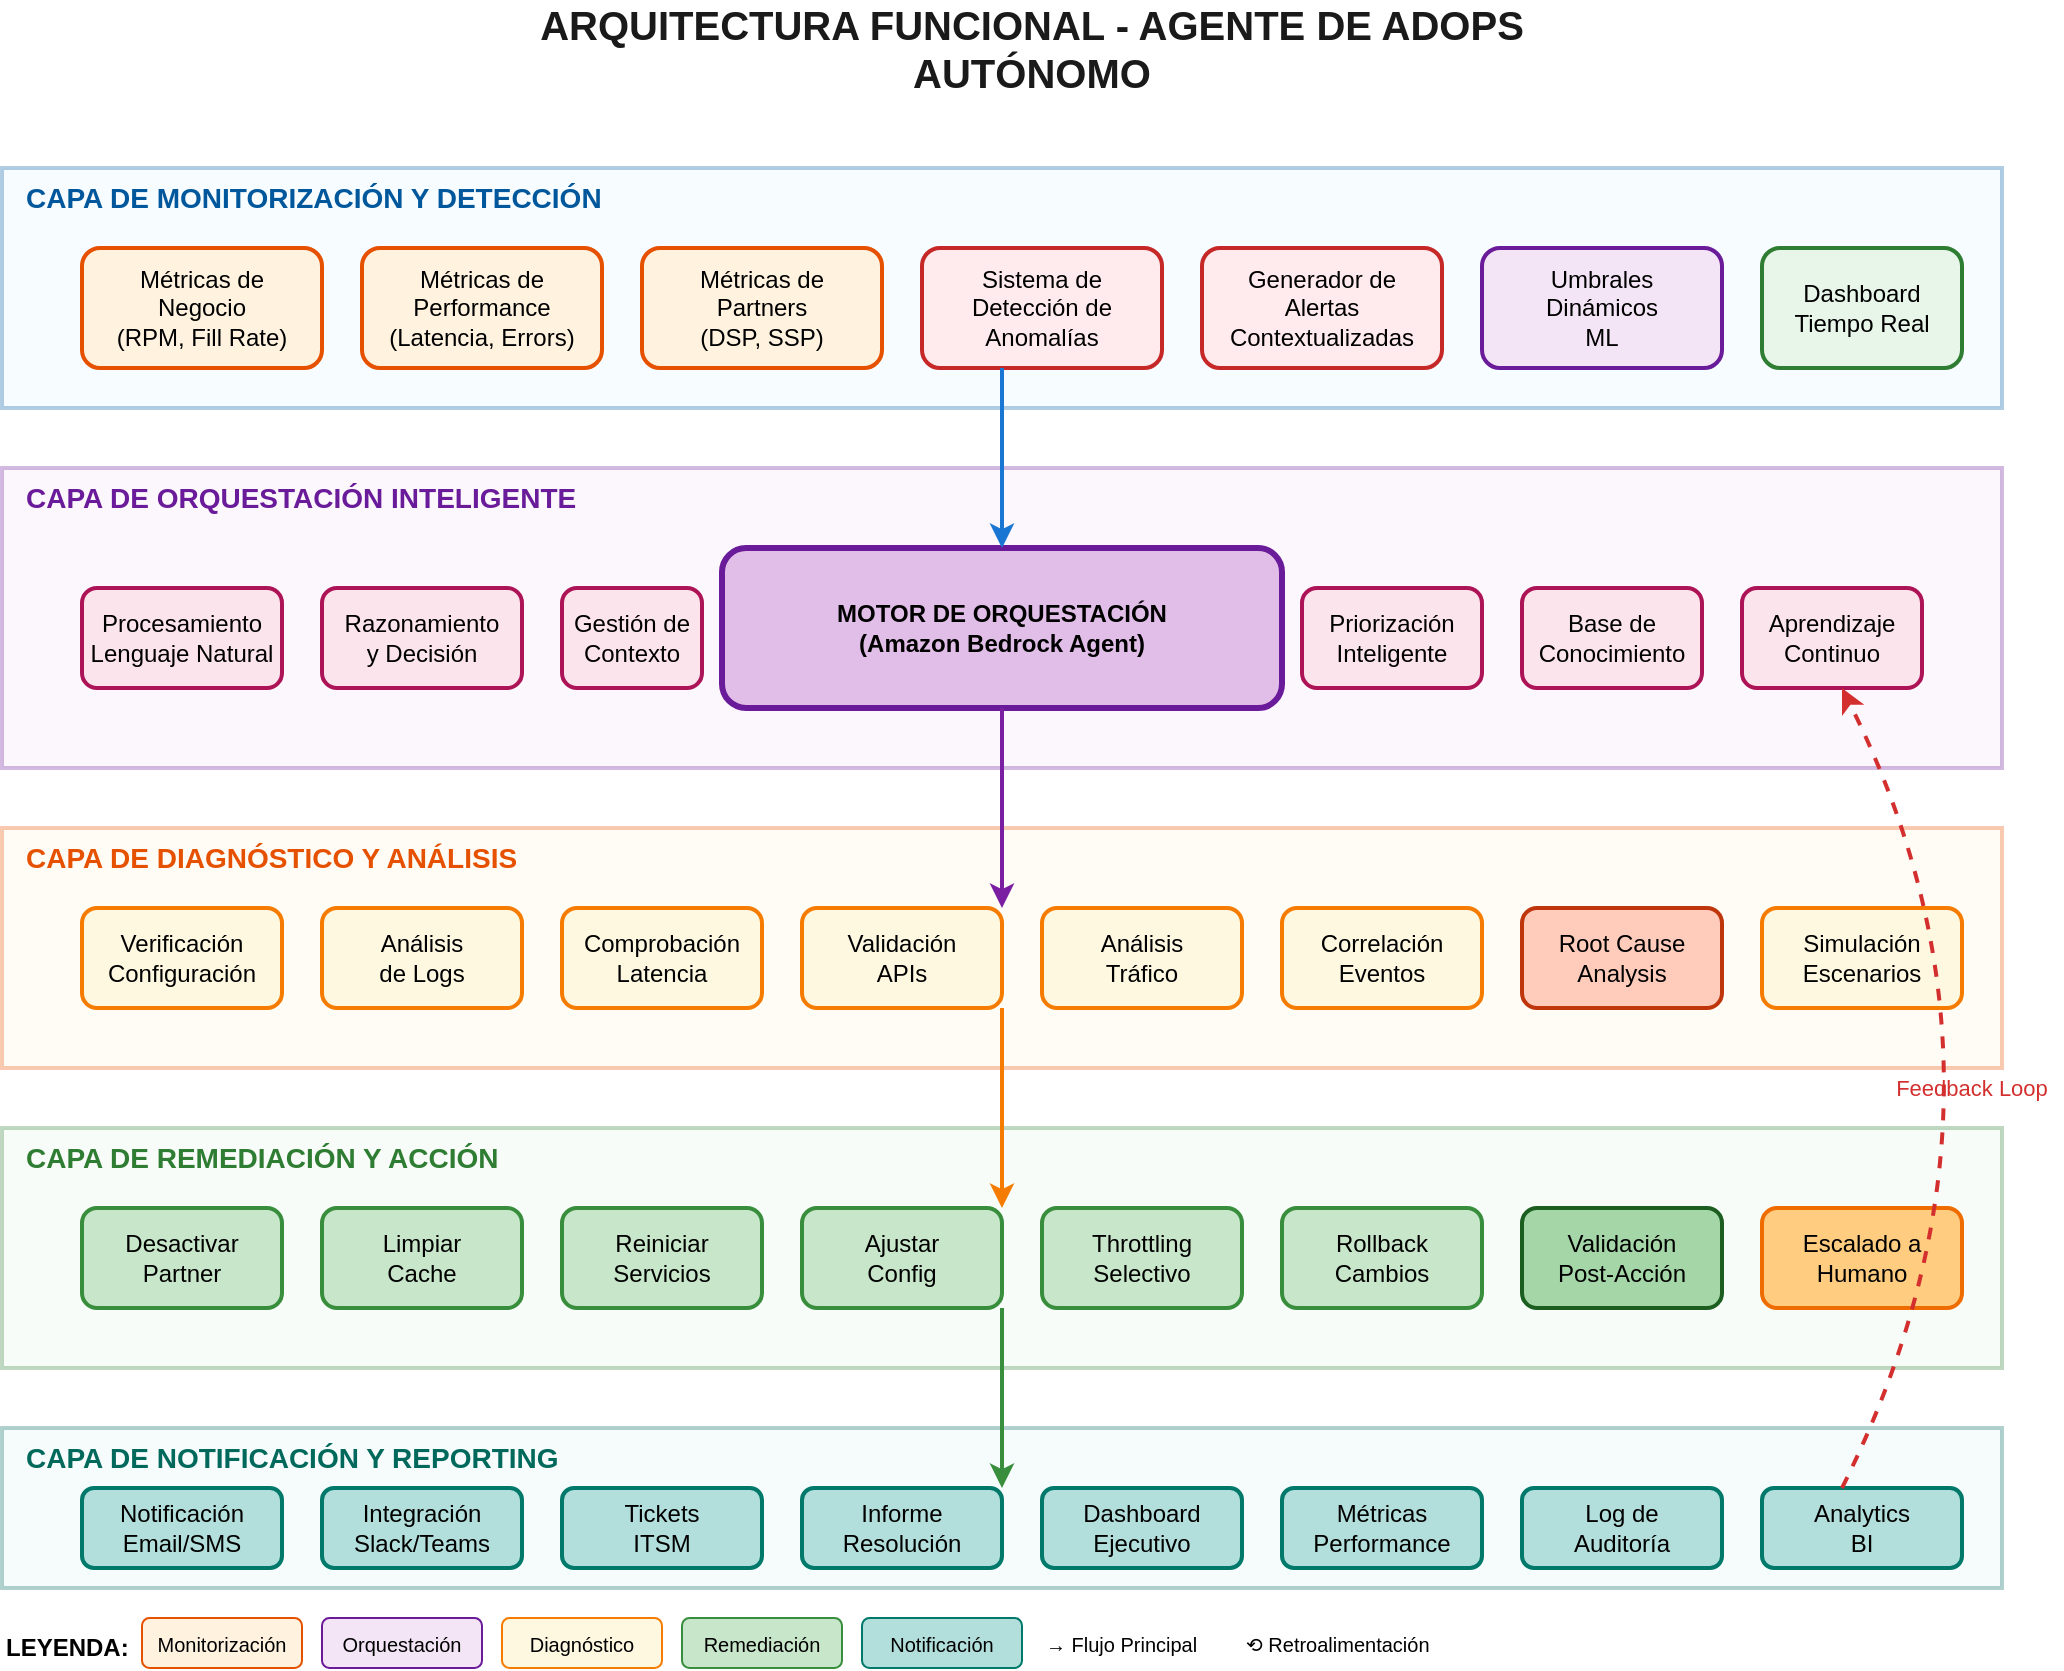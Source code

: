 <?xml version="1.0" encoding="UTF-8"?>
<mxfile version="21.0.0" type="device">
  <diagram name="Arquitectura Funcional - Agente AdOps Autónomo" id="arquitectura-funcional">
    <mxGraphModel dx="1422" dy="754" grid="1" gridSize="10" guides="1" tooltips="1" connect="1" arrows="1" fold="1" page="1" pageScale="1" pageWidth="1169" pageHeight="827" math="0" shadow="0">
      <root>
        <mxCell id="0" />
        <mxCell id="1" parent="0" />

        <!-- Título -->
        <mxCell id="title-1" value="ARQUITECTURA FUNCIONAL - AGENTE DE ADOPS AUTÓNOMO" style="text;html=1;strokeColor=none;fillColor=none;align=center;verticalAlign=middle;whiteSpace=wrap;rounded=0;fontSize=20;fontStyle=1;fontColor=#1a1a1a;" parent="1" vertex="1">
          <mxGeometry x="320" y="20" width="550" height="40" as="geometry" />
        </mxCell>

        <!-- Capa 1: Monitorización y Detección -->
        <mxCell id="layer-1" value="" style="rounded=0;whiteSpace=wrap;html=1;fillColor=#e1f5fe;strokeColor=#01579b;strokeWidth=2;opacity=30;" parent="1" vertex="1">
          <mxGeometry x="80" y="100" width="1000" height="120" as="geometry" />
        </mxCell>

        <mxCell id="layer-1-title" value="CAPA DE MONITORIZACIÓN Y DETECCIÓN" style="text;html=1;strokeColor=none;fillColor=none;align=left;verticalAlign=middle;whiteSpace=wrap;rounded=0;fontStyle=1;fontSize=14;fontColor=#01579b;" parent="1" vertex="1">
          <mxGeometry x="90" y="105" width="320" height="20" as="geometry" />
        </mxCell>

        <!-- Componentes de Monitorización -->
        <mxCell id="metric-1" value="Métricas de&lt;br&gt;Negocio&lt;br&gt;(RPM, Fill Rate)" style="rounded=1;whiteSpace=wrap;html=1;fillColor=#fff3e0;strokeColor=#e65100;strokeWidth=2;" parent="1" vertex="1">
          <mxGeometry x="120" y="140" width="120" height="60" as="geometry" />
        </mxCell>

        <mxCell id="metric-2" value="Métricas de&lt;br&gt;Performance&lt;br&gt;(Latencia, Errors)" style="rounded=1;whiteSpace=wrap;html=1;fillColor=#fff3e0;strokeColor=#e65100;strokeWidth=2;" parent="1" vertex="1">
          <mxGeometry x="260" y="140" width="120" height="60" as="geometry" />
        </mxCell>

        <mxCell id="metric-3" value="Métricas de&lt;br&gt;Partners&lt;br&gt;(DSP, SSP)" style="rounded=1;whiteSpace=wrap;html=1;fillColor=#fff3e0;strokeColor=#e65100;strokeWidth=2;" parent="1" vertex="1">
          <mxGeometry x="400" y="140" width="120" height="60" as="geometry" />
        </mxCell>

        <mxCell id="detection-1" value="Sistema de&lt;br&gt;Detección de&lt;br&gt;Anomalías" style="rounded=1;whiteSpace=wrap;html=1;fillColor=#ffebee;strokeColor=#c62828;strokeWidth=2;" parent="1" vertex="1">
          <mxGeometry x="540" y="140" width="120" height="60" as="geometry" />
        </mxCell>

        <mxCell id="alert-1" value="Generador de&lt;br&gt;Alertas&lt;br&gt;Contextualizadas" style="rounded=1;whiteSpace=wrap;html=1;fillColor=#ffebee;strokeColor=#c62828;strokeWidth=2;" parent="1" vertex="1">
          <mxGeometry x="680" y="140" width="120" height="60" as="geometry" />
        </mxCell>

        <mxCell id="threshold-1" value="Umbrales&lt;br&gt;Dinámicos&lt;br&gt;ML" style="rounded=1;whiteSpace=wrap;html=1;fillColor=#f3e5f5;strokeColor=#6a1b9a;strokeWidth=2;" parent="1" vertex="1">
          <mxGeometry x="820" y="140" width="120" height="60" as="geometry" />
        </mxCell>

        <mxCell id="dashboard-1" value="Dashboard&lt;br&gt;Tiempo Real" style="rounded=1;whiteSpace=wrap;html=1;fillColor=#e8f5e9;strokeColor=#2e7d32;strokeWidth=2;" parent="1" vertex="1">
          <mxGeometry x="960" y="140" width="100" height="60" as="geometry" />
        </mxCell>

        <!-- Capa 2: Orquestación Inteligente -->
        <mxCell id="layer-2" value="" style="rounded=0;whiteSpace=wrap;html=1;fillColor=#f3e5f5;strokeColor=#6a1b9a;strokeWidth=2;opacity=30;" parent="1" vertex="1">
          <mxGeometry x="80" y="250" width="1000" height="150" as="geometry" />
        </mxCell>

        <mxCell id="layer-2-title" value="CAPA DE ORQUESTACIÓN INTELIGENTE" style="text;html=1;strokeColor=none;fillColor=none;align=left;verticalAlign=middle;whiteSpace=wrap;rounded=0;fontStyle=1;fontSize=14;fontColor=#6a1b9a;" parent="1" vertex="1">
          <mxGeometry x="90" y="255" width="300" height="20" as="geometry" />
        </mxCell>

        <!-- Motor de Orquestación -->
        <mxCell id="orchestrator" value="MOTOR DE ORQUESTACIÓN&lt;br&gt;(Amazon Bedrock Agent)" style="rounded=1;whiteSpace=wrap;html=1;fillColor=#e1bee7;strokeColor=#6a1b9a;strokeWidth=3;fontSize=12;fontStyle=1;" parent="1" vertex="1">
          <mxGeometry x="440" y="290" width="280" height="80" as="geometry" />
        </mxCell>

        <!-- Componentes del Orquestador -->
        <mxCell id="nlp-1" value="Procesamiento&lt;br&gt;Lenguaje Natural" style="rounded=1;whiteSpace=wrap;html=1;fillColor=#fce4ec;strokeColor=#ad1457;strokeWidth=2;" parent="1" vertex="1">
          <mxGeometry x="120" y="310" width="100" height="50" as="geometry" />
        </mxCell>

        <mxCell id="reasoning-1" value="Razonamiento&lt;br&gt;y Decisión" style="rounded=1;whiteSpace=wrap;html=1;fillColor=#fce4ec;strokeColor=#ad1457;strokeWidth=2;" parent="1" vertex="1">
          <mxGeometry x="240" y="310" width="100" height="50" as="geometry" />
        </mxCell>

        <mxCell id="context-1" value="Gestión de&lt;br&gt;Contexto" style="rounded=1;whiteSpace=wrap;html=1;fillColor=#fce4ec;strokeColor=#ad1457;strokeWidth=2;" parent="1" vertex="1">
          <mxGeometry x="360" y="310" width="70" height="50" as="geometry" />
        </mxCell>

        <mxCell id="priority-1" value="Priorización&lt;br&gt;Inteligente" style="rounded=1;whiteSpace=wrap;html=1;fillColor=#fce4ec;strokeColor=#ad1457;strokeWidth=2;" parent="1" vertex="1">
          <mxGeometry x="730" y="310" width="90" height="50" as="geometry" />
        </mxCell>

        <mxCell id="knowledge-1" value="Base de&lt;br&gt;Conocimiento" style="rounded=1;whiteSpace=wrap;html=1;fillColor=#fce4ec;strokeColor=#ad1457;strokeWidth=2;" parent="1" vertex="1">
          <mxGeometry x="840" y="310" width="90" height="50" as="geometry" />
        </mxCell>

        <mxCell id="learning-1" value="Aprendizaje&lt;br&gt;Continuo" style="rounded=1;whiteSpace=wrap;html=1;fillColor=#fce4ec;strokeColor=#ad1457;strokeWidth=2;" parent="1" vertex="1">
          <mxGeometry x="950" y="310" width="90" height="50" as="geometry" />
        </mxCell>

        <!-- Capa 3: Diagnóstico y Análisis -->
        <mxCell id="layer-3" value="" style="rounded=0;whiteSpace=wrap;html=1;fillColor=#fff3e0;strokeColor=#e65100;strokeWidth=2;opacity=30;" parent="1" vertex="1">
          <mxGeometry x="80" y="430" width="1000" height="120" as="geometry" />
        </mxCell>

        <mxCell id="layer-3-title" value="CAPA DE DIAGNÓSTICO Y ANÁLISIS" style="text;html=1;strokeColor=none;fillColor=none;align=left;verticalAlign=middle;whiteSpace=wrap;rounded=0;fontStyle=1;fontSize=14;fontColor=#e65100;" parent="1" vertex="1">
          <mxGeometry x="90" y="435" width="280" height="20" as="geometry" />
        </mxCell>

        <!-- Herramientas de Diagnóstico -->
        <mxCell id="tool-1" value="Verificación&lt;br&gt;Configuración" style="rounded=1;whiteSpace=wrap;html=1;fillColor=#fff8e1;strokeColor=#f57c00;strokeWidth=2;" parent="1" vertex="1">
          <mxGeometry x="120" y="470" width="100" height="50" as="geometry" />
        </mxCell>

        <mxCell id="tool-2" value="Análisis&lt;br&gt;de Logs" style="rounded=1;whiteSpace=wrap;html=1;fillColor=#fff8e1;strokeColor=#f57c00;strokeWidth=2;" parent="1" vertex="1">
          <mxGeometry x="240" y="470" width="100" height="50" as="geometry" />
        </mxCell>

        <mxCell id="tool-3" value="Comprobación&lt;br&gt;Latencia" style="rounded=1;whiteSpace=wrap;html=1;fillColor=#fff8e1;strokeColor=#f57c00;strokeWidth=2;" parent="1" vertex="1">
          <mxGeometry x="360" y="470" width="100" height="50" as="geometry" />
        </mxCell>

        <mxCell id="tool-4" value="Validación&lt;br&gt;APIs" style="rounded=1;whiteSpace=wrap;html=1;fillColor=#fff8e1;strokeColor=#f57c00;strokeWidth=2;" parent="1" vertex="1">
          <mxGeometry x="480" y="470" width="100" height="50" as="geometry" />
        </mxCell>

        <mxCell id="tool-5" value="Análisis&lt;br&gt;Tráfico" style="rounded=1;whiteSpace=wrap;html=1;fillColor=#fff8e1;strokeColor=#f57c00;strokeWidth=2;" parent="1" vertex="1">
          <mxGeometry x="600" y="470" width="100" height="50" as="geometry" />
        </mxCell>

        <mxCell id="tool-6" value="Correlación&lt;br&gt;Eventos" style="rounded=1;whiteSpace=wrap;html=1;fillColor=#fff8e1;strokeColor=#f57c00;strokeWidth=2;" parent="1" vertex="1">
          <mxGeometry x="720" y="470" width="100" height="50" as="geometry" />
        </mxCell>

        <mxCell id="tool-7" value="Root Cause&lt;br&gt;Analysis" style="rounded=1;whiteSpace=wrap;html=1;fillColor=#ffccbc;strokeColor=#bf360c;strokeWidth=2;" parent="1" vertex="1">
          <mxGeometry x="840" y="470" width="100" height="50" as="geometry" />
        </mxCell>

        <mxCell id="tool-8" value="Simulación&lt;br&gt;Escenarios" style="rounded=1;whiteSpace=wrap;html=1;fillColor=#fff8e1;strokeColor=#f57c00;strokeWidth=2;" parent="1" vertex="1">
          <mxGeometry x="960" y="470" width="100" height="50" as="geometry" />
        </mxCell>

        <!-- Capa 4: Remediación y Acción -->
        <mxCell id="layer-4" value="" style="rounded=0;whiteSpace=wrap;html=1;fillColor=#e8f5e9;strokeColor=#2e7d32;strokeWidth=2;opacity=30;" parent="1" vertex="1">
          <mxGeometry x="80" y="580" width="1000" height="120" as="geometry" />
        </mxCell>

        <mxCell id="layer-4-title" value="CAPA DE REMEDIACIÓN Y ACCIÓN" style="text;html=1;strokeColor=none;fillColor=none;align=left;verticalAlign=middle;whiteSpace=wrap;rounded=0;fontStyle=1;fontSize=14;fontColor=#2e7d32;" parent="1" vertex="1">
          <mxGeometry x="90" y="585" width="280" height="20" as="geometry" />
        </mxCell>

        <!-- Acciones de Remediación -->
        <mxCell id="action-1" value="Desactivar&lt;br&gt;Partner" style="rounded=1;whiteSpace=wrap;html=1;fillColor=#c8e6c9;strokeColor=#388e3c;strokeWidth=2;" parent="1" vertex="1">
          <mxGeometry x="120" y="620" width="100" height="50" as="geometry" />
        </mxCell>

        <mxCell id="action-2" value="Limpiar&lt;br&gt;Cache" style="rounded=1;whiteSpace=wrap;html=1;fillColor=#c8e6c9;strokeColor=#388e3c;strokeWidth=2;" parent="1" vertex="1">
          <mxGeometry x="240" y="620" width="100" height="50" as="geometry" />
        </mxCell>

        <mxCell id="action-3" value="Reiniciar&lt;br&gt;Servicios" style="rounded=1;whiteSpace=wrap;html=1;fillColor=#c8e6c9;strokeColor=#388e3c;strokeWidth=2;" parent="1" vertex="1">
          <mxGeometry x="360" y="620" width="100" height="50" as="geometry" />
        </mxCell>

        <mxCell id="action-4" value="Ajustar&lt;br&gt;Config" style="rounded=1;whiteSpace=wrap;html=1;fillColor=#c8e6c9;strokeColor=#388e3c;strokeWidth=2;" parent="1" vertex="1">
          <mxGeometry x="480" y="620" width="100" height="50" as="geometry" />
        </mxCell>

        <mxCell id="action-5" value="Throttling&lt;br&gt;Selectivo" style="rounded=1;whiteSpace=wrap;html=1;fillColor=#c8e6c9;strokeColor=#388e3c;strokeWidth=2;" parent="1" vertex="1">
          <mxGeometry x="600" y="620" width="100" height="50" as="geometry" />
        </mxCell>

        <mxCell id="action-6" value="Rollback&lt;br&gt;Cambios" style="rounded=1;whiteSpace=wrap;html=1;fillColor=#c8e6c9;strokeColor=#388e3c;strokeWidth=2;" parent="1" vertex="1">
          <mxGeometry x="720" y="620" width="100" height="50" as="geometry" />
        </mxCell>

        <mxCell id="validation-1" value="Validación&lt;br&gt;Post-Acción" style="rounded=1;whiteSpace=wrap;html=1;fillColor=#a5d6a7;strokeColor=#1b5e20;strokeWidth=2;" parent="1" vertex="1">
          <mxGeometry x="840" y="620" width="100" height="50" as="geometry" />
        </mxCell>

        <mxCell id="escalation-1" value="Escalado a&lt;br&gt;Humano" style="rounded=1;whiteSpace=wrap;html=1;fillColor=#ffcc80;strokeColor=#ef6c00;strokeWidth=2;" parent="1" vertex="1">
          <mxGeometry x="960" y="620" width="100" height="50" as="geometry" />
        </mxCell>

        <!-- Capa 5: Notificación y Reporting -->
        <mxCell id="layer-5" value="" style="rounded=0;whiteSpace=wrap;html=1;fillColor=#e0f2f1;strokeColor=#00695c;strokeWidth=2;opacity=30;" parent="1" vertex="1">
          <mxGeometry x="80" y="730" width="1000" height="80" as="geometry" />
        </mxCell>

        <mxCell id="layer-5-title" value="CAPA DE NOTIFICACIÓN Y REPORTING" style="text;html=1;strokeColor=none;fillColor=none;align=left;verticalAlign=middle;whiteSpace=wrap;rounded=0;fontStyle=1;fontSize=14;fontColor=#00695c;" parent="1" vertex="1">
          <mxGeometry x="90" y="735" width="280" height="20" as="geometry" />
        </mxCell>

        <!-- Componentes de Notificación -->
        <mxCell id="notify-1" value="Notificación&lt;br&gt;Email/SMS" style="rounded=1;whiteSpace=wrap;html=1;fillColor=#b2dfdb;strokeColor=#00796b;strokeWidth=2;" parent="1" vertex="1">
          <mxGeometry x="120" y="760" width="100" height="40" as="geometry" />
        </mxCell>

        <mxCell id="notify-2" value="Integración&lt;br&gt;Slack/Teams" style="rounded=1;whiteSpace=wrap;html=1;fillColor=#b2dfdb;strokeColor=#00796b;strokeWidth=2;" parent="1" vertex="1">
          <mxGeometry x="240" y="760" width="100" height="40" as="geometry" />
        </mxCell>

        <mxCell id="notify-3" value="Tickets&lt;br&gt;ITSM" style="rounded=1;whiteSpace=wrap;html=1;fillColor=#b2dfdb;strokeColor=#00796b;strokeWidth=2;" parent="1" vertex="1">
          <mxGeometry x="360" y="760" width="100" height="40" as="geometry" />
        </mxCell>

        <mxCell id="report-1" value="Informe&lt;br&gt;Resolución" style="rounded=1;whiteSpace=wrap;html=1;fillColor=#b2dfdb;strokeColor=#00796b;strokeWidth=2;" parent="1" vertex="1">
          <mxGeometry x="480" y="760" width="100" height="40" as="geometry" />
        </mxCell>

        <mxCell id="report-2" value="Dashboard&lt;br&gt;Ejecutivo" style="rounded=1;whiteSpace=wrap;html=1;fillColor=#b2dfdb;strokeColor=#00796b;strokeWidth=2;" parent="1" vertex="1">
          <mxGeometry x="600" y="760" width="100" height="40" as="geometry" />
        </mxCell>

        <mxCell id="report-3" value="Métricas&lt;br&gt;Performance" style="rounded=1;whiteSpace=wrap;html=1;fillColor=#b2dfdb;strokeColor=#00796b;strokeWidth=2;" parent="1" vertex="1">
          <mxGeometry x="720" y="760" width="100" height="40" as="geometry" />
        </mxCell>

        <mxCell id="report-4" value="Log de&lt;br&gt;Auditoría" style="rounded=1;whiteSpace=wrap;html=1;fillColor=#b2dfdb;strokeColor=#00796b;strokeWidth=2;" parent="1" vertex="1">
          <mxGeometry x="840" y="760" width="100" height="40" as="geometry" />
        </mxCell>

        <mxCell id="report-5" value="Analytics&lt;br&gt;BI" style="rounded=1;whiteSpace=wrap;html=1;fillColor=#b2dfdb;strokeColor=#00796b;strokeWidth=2;" parent="1" vertex="1">
          <mxGeometry x="960" y="760" width="100" height="40" as="geometry" />
        </mxCell>

        <!-- Flujos de Datos -->
        <mxCell id="flow-1" value="" style="endArrow=classic;html=1;strokeWidth=2;strokeColor=#1976d2;curved=1;" parent="1" edge="1">
          <mxGeometry width="50" height="50" relative="1" as="geometry">
            <mxPoint x="580" y="200" as="sourcePoint" />
            <mxPoint x="580" y="290" as="targetPoint" />
          </mxGeometry>
        </mxCell>

        <mxCell id="flow-2" value="" style="endArrow=classic;html=1;strokeWidth=2;strokeColor=#7b1fa2;curved=1;" parent="1" edge="1">
          <mxGeometry width="50" height="50" relative="1" as="geometry">
            <mxPoint x="580" y="370" as="sourcePoint" />
            <mxPoint x="580" y="470" as="targetPoint" />
          </mxGeometry>
        </mxCell>

        <mxCell id="flow-3" value="" style="endArrow=classic;html=1;strokeWidth=2;strokeColor=#f57c00;curved=1;" parent="1" edge="1">
          <mxGeometry width="50" height="50" relative="1" as="geometry">
            <mxPoint x="580" y="520" as="sourcePoint" />
            <mxPoint x="580" y="620" as="targetPoint" />
          </mxGeometry>
        </mxCell>

        <mxCell id="flow-4" value="" style="endArrow=classic;html=1;strokeWidth=2;strokeColor=#388e3c;curved=1;" parent="1" edge="1">
          <mxGeometry width="50" height="50" relative="1" as="geometry">
            <mxPoint x="580" y="670" as="sourcePoint" />
            <mxPoint x="580" y="760" as="targetPoint" />
          </mxGeometry>
        </mxCell>

        <!-- Flujo de Retroalimentación -->
        <mxCell id="feedback-1" value="" style="endArrow=classic;html=1;strokeWidth=2;strokeColor=#d32f2f;curved=1;dashed=1;" parent="1" edge="1">
          <mxGeometry width="50" height="50" relative="1" as="geometry">
            <mxPoint x="1000" y="760" as="sourcePoint" />
            <mxPoint x="1000" y="360" as="targetPoint" />
            <Array as="points">
              <mxPoint x="1100" y="560" />
            </Array>
          </mxGeometry>
        </mxCell>

        <mxCell id="feedback-label" value="Feedback Loop" style="text;html=1;strokeColor=none;fillColor=none;align=center;verticalAlign=middle;whiteSpace=wrap;rounded=0;fontSize=11;fontColor=#d32f2f;" parent="1" vertex="1">
          <mxGeometry x="1020" y="550" width="90" height="20" as="geometry" />
        </mxCell>

        <!-- Leyenda -->
        <mxCell id="legend" value="LEYENDA:" style="text;html=1;strokeColor=none;fillColor=none;align=left;verticalAlign=middle;whiteSpace=wrap;rounded=0;fontStyle=1;fontSize=12;" parent="1" vertex="1">
          <mxGeometry x="80" y="830" width="70" height="20" as="geometry" />
        </mxCell>

        <mxCell id="legend-1" value="Monitorización" style="rounded=1;whiteSpace=wrap;html=1;fillColor=#fff3e0;strokeColor=#e65100;strokeWidth=1;fontSize=10;" parent="1" vertex="1">
          <mxGeometry x="150" y="825" width="80" height="25" as="geometry" />
        </mxCell>

        <mxCell id="legend-2" value="Orquestación" style="rounded=1;whiteSpace=wrap;html=1;fillColor=#f3e5f5;strokeColor=#6a1b9a;strokeWidth=1;fontSize=10;" parent="1" vertex="1">
          <mxGeometry x="240" y="825" width="80" height="25" as="geometry" />
        </mxCell>

        <mxCell id="legend-3" value="Diagnóstico" style="rounded=1;whiteSpace=wrap;html=1;fillColor=#fff8e1;strokeColor=#f57c00;strokeWidth=1;fontSize=10;" parent="1" vertex="1">
          <mxGeometry x="330" y="825" width="80" height="25" as="geometry" />
        </mxCell>

        <mxCell id="legend-4" value="Remediación" style="rounded=1;whiteSpace=wrap;html=1;fillColor=#c8e6c9;strokeColor=#388e3c;strokeWidth=1;fontSize=10;" parent="1" vertex="1">
          <mxGeometry x="420" y="825" width="80" height="25" as="geometry" />
        </mxCell>

        <mxCell id="legend-5" value="Notificación" style="rounded=1;whiteSpace=wrap;html=1;fillColor=#b2dfdb;strokeColor=#00796b;strokeWidth=1;fontSize=10;" parent="1" vertex="1">
          <mxGeometry x="510" y="825" width="80" height="25" as="geometry" />
        </mxCell>

        <mxCell id="legend-flow" value="→ Flujo Principal" style="text;html=1;strokeColor=none;fillColor=none;align=left;verticalAlign=middle;whiteSpace=wrap;rounded=0;fontSize=10;" parent="1" vertex="1">
          <mxGeometry x="600" y="825" width="90" height="25" as="geometry" />
        </mxCell>

        <mxCell id="legend-feedback" value="⟲ Retroalimentación" style="text;html=1;strokeColor=none;fillColor=none;align=left;verticalAlign=middle;whiteSpace=wrap;rounded=0;fontSize=10;" parent="1" vertex="1">
          <mxGeometry x="700" y="825" width="110" height="25" as="geometry" />
        </mxCell>

      </root>
    </mxGraphModel>
  </diagram>
</mxfile>